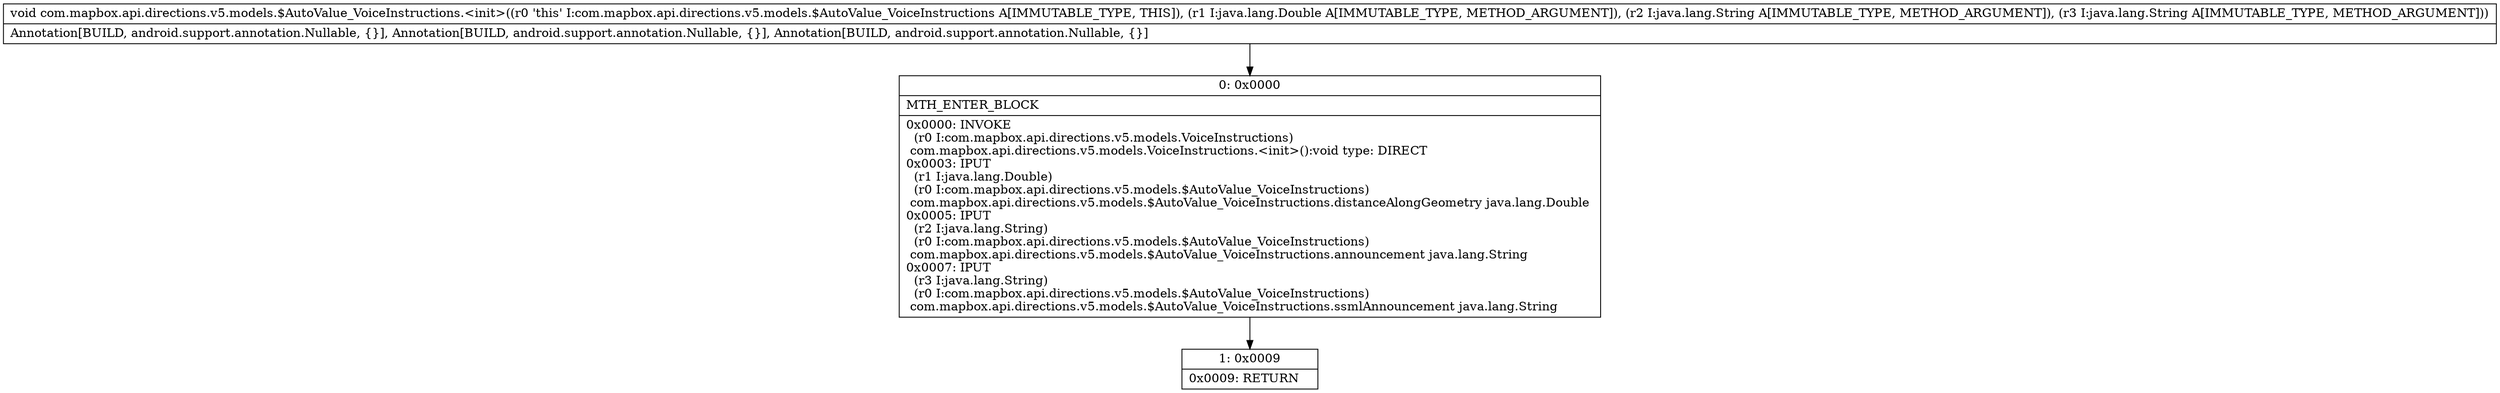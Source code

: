 digraph "CFG forcom.mapbox.api.directions.v5.models.$AutoValue_VoiceInstructions.\<init\>(Ljava\/lang\/Double;Ljava\/lang\/String;Ljava\/lang\/String;)V" {
Node_0 [shape=record,label="{0\:\ 0x0000|MTH_ENTER_BLOCK\l|0x0000: INVOKE  \l  (r0 I:com.mapbox.api.directions.v5.models.VoiceInstructions)\l com.mapbox.api.directions.v5.models.VoiceInstructions.\<init\>():void type: DIRECT \l0x0003: IPUT  \l  (r1 I:java.lang.Double)\l  (r0 I:com.mapbox.api.directions.v5.models.$AutoValue_VoiceInstructions)\l com.mapbox.api.directions.v5.models.$AutoValue_VoiceInstructions.distanceAlongGeometry java.lang.Double \l0x0005: IPUT  \l  (r2 I:java.lang.String)\l  (r0 I:com.mapbox.api.directions.v5.models.$AutoValue_VoiceInstructions)\l com.mapbox.api.directions.v5.models.$AutoValue_VoiceInstructions.announcement java.lang.String \l0x0007: IPUT  \l  (r3 I:java.lang.String)\l  (r0 I:com.mapbox.api.directions.v5.models.$AutoValue_VoiceInstructions)\l com.mapbox.api.directions.v5.models.$AutoValue_VoiceInstructions.ssmlAnnouncement java.lang.String \l}"];
Node_1 [shape=record,label="{1\:\ 0x0009|0x0009: RETURN   \l}"];
MethodNode[shape=record,label="{void com.mapbox.api.directions.v5.models.$AutoValue_VoiceInstructions.\<init\>((r0 'this' I:com.mapbox.api.directions.v5.models.$AutoValue_VoiceInstructions A[IMMUTABLE_TYPE, THIS]), (r1 I:java.lang.Double A[IMMUTABLE_TYPE, METHOD_ARGUMENT]), (r2 I:java.lang.String A[IMMUTABLE_TYPE, METHOD_ARGUMENT]), (r3 I:java.lang.String A[IMMUTABLE_TYPE, METHOD_ARGUMENT]))  | Annotation[BUILD, android.support.annotation.Nullable, \{\}], Annotation[BUILD, android.support.annotation.Nullable, \{\}], Annotation[BUILD, android.support.annotation.Nullable, \{\}]\l}"];
MethodNode -> Node_0;
Node_0 -> Node_1;
}

